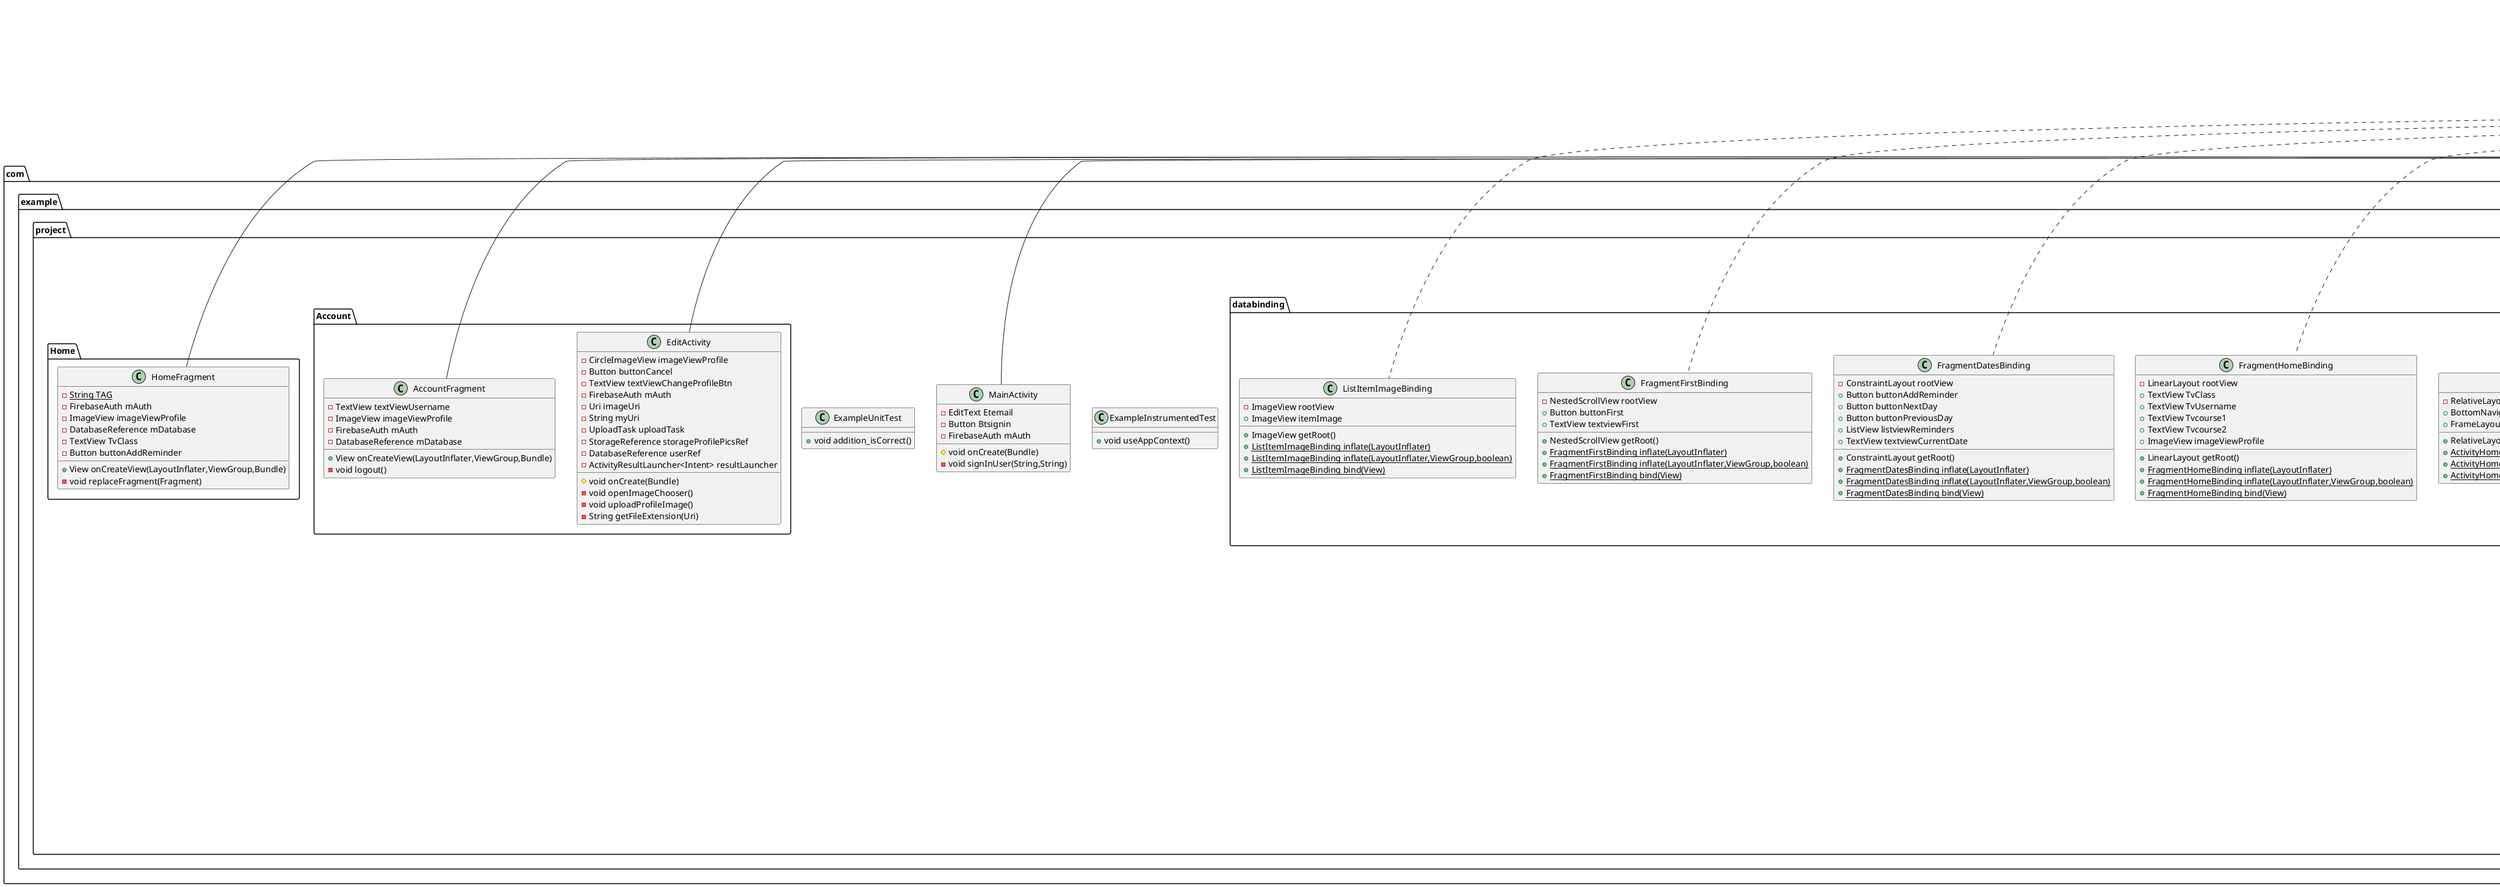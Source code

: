 @startuml
class com.example.project.Dates.Event {
- String id
- String userId
- String eventId
- String eventDate
- String eventTime
- String eventType
- String description
- boolean wantsNotification
+ String getId()
+ void setId(String)
+ String getUserId()
+ void setUserId(String)
+ String getEventId()
+ void setEventId(String)
+ String getEventDate()
+ void setEventDate(String)
+ String getEventTime()
+ void setEventTime(String)
+ String getEventType()
+ void setEventType(String)
+ String getDescription()
+ void setDescription(String)
+ boolean isWantsNotification()
+ void setWantsNotification(boolean)
}


class com.example.project.Chat.ChatAdapter {
- List<Chat> chatList
- Context context
- OnChatClickListener onChatClickListener
+ ChatViewHolder onCreateViewHolder(ViewGroup,int)
+ void onBindViewHolder(ChatViewHolder,int)
+ int getItemCount()
}


class com.example.project.Chat.ChatAdapter$ChatViewHolder {
+ TextView textViewName
+ TextView textViewDescription
}

interface com.example.project.Chat.ChatAdapter$OnChatClickListener {
~ void onChatClick(Chat)
}

class com.example.project.Chat.MessageAdapter {
- List<Message> messageList
+ MessageViewHolder onCreateViewHolder(ViewGroup,int)
+ void onBindViewHolder(MessageViewHolder,int)
+ int getItemCount()
}


class com.example.project.Chat.MessageAdapter$MessageViewHolder {
+ TextView textViewContent
+ TextView textViewSenderName
+ TextView textViewTimestamp
+ ImageView imageViewProfile
}

class com.example.project.Chat.Message {
- String id
- String content
- String senderId
- String senderName
- String senderProfileImage
- long timestamp
+ String getId()
+ String getContent()
+ String getSenderId()
+ String getSenderName()
+ String getSenderProfileImage()
+ long getTimestamp()
}


class com.example.project.InfoActivity {
~ DatabaseReference databaseReference
~ Spinner spinnerClass
~ EditText editTextUsername
# void onCreate(Bundle)
- void saveSelectedClass(String)
- void saveUserData(String,String,String)
}


class com.example.project.databinding.ActivityUploadSummaryBinding {
- LinearLayout rootView
+ Button btnBack
+ Button btnSelectImage
+ Button btnSubmitSummary
+ EditText editTextSummaryTitle
+ ImageView imageViewSummary
+ Spinner spinnerSubject
+ LinearLayout getRoot()
+ {static} ActivityUploadSummaryBinding inflate(LayoutInflater)
+ {static} ActivityUploadSummaryBinding inflate(LayoutInflater,ViewGroup,boolean)
+ {static} ActivityUploadSummaryBinding bind(View)
}


class com.example.project.databinding.ActivityProfessionsBinding {
- LinearLayout rootView
+ Button buttonBack
+ Button buttonUploadSummary
+ Button buttonUserSummaries
+ LinearLayout imagesContainer
+ LinearLayout main
+ Spinner spinnerSummaries
+ LinearLayout getRoot()
+ {static} ActivityProfessionsBinding inflate(LayoutInflater)
+ {static} ActivityProfessionsBinding inflate(LayoutInflater,ViewGroup,boolean)
+ {static} ActivityProfessionsBinding bind(View)
}


class com.example.project.Summaries.ProfessionsActivity {
~ FirebaseStorage storage
- LinearLayout imagesContainer
# void onCreate(Bundle)
}


class com.example.project.databinding.ActivityImageViewBinding {
- LinearLayout rootView
+ Button btnBack
+ ImageView imageView
+ LinearLayout getRoot()
+ {static} ActivityImageViewBinding inflate(LayoutInflater)
+ {static} ActivityImageViewBinding inflate(LayoutInflater,ViewGroup,boolean)
+ {static} ActivityImageViewBinding bind(View)
}


class com.example.project.Summaries.SummariesFragment {
+ View onCreateView(LayoutInflater,ViewGroup,Bundle)
}

class com.example.project.databinding.ActivityUserSummaryBinding {
- LinearLayout rootView
+ Button btnBack
+ ListView listViewSummaries
+ LinearLayout getRoot()
+ {static} ActivityUserSummaryBinding inflate(LayoutInflater)
+ {static} ActivityUserSummaryBinding inflate(LayoutInflater,ViewGroup,boolean)
+ {static} ActivityUserSummaryBinding bind(View)
}


class com.example.project.databinding.ActivityFullScreenImageBinding {
- FrameLayout rootView
+ Button buttonBackFullScreen
+ ImageView fullScreenImageView
+ FrameLayout getRoot()
+ {static} ActivityFullScreenImageBinding inflate(LayoutInflater)
+ {static} ActivityFullScreenImageBinding inflate(LayoutInflater,ViewGroup,boolean)
+ {static} ActivityFullScreenImageBinding bind(View)
}


class com.example.project.databinding.FragmentSummariesBinding {
- LinearLayout rootView
+ TextView citizen
+ ImageButton citizenimg
+ TextView eng
+ ImageButton engimg
+ TextView math
+ ImageButton mathimg
+ LinearLayout getRoot()
+ {static} FragmentSummariesBinding inflate(LayoutInflater)
+ {static} FragmentSummariesBinding inflate(LayoutInflater,ViewGroup,boolean)
+ {static} FragmentSummariesBinding bind(View)
}


class com.example.project.ExampleInstrumentedTest {
+ void useAppContext()
}

class com.example.project.databinding.ActivityMainBinding {
- ConstraintLayout rootView
+ Button Btcreate
+ Button Btsignin
+ EditText Etemail
+ EditText Etpass
+ ConstraintLayout getRoot()
+ {static} ActivityMainBinding inflate(LayoutInflater)
+ {static} ActivityMainBinding inflate(LayoutInflater,ViewGroup,boolean)
+ {static} ActivityMainBinding bind(View)
}


class com.example.project.Account.AccountFragment {
- TextView textViewUsername
- ImageView imageViewProfile
- FirebaseAuth mAuth
- DatabaseReference mDatabase
+ View onCreateView(LayoutInflater,ViewGroup,Bundle)
- void logout()
}


class com.example.project.databinding.ActivitySignupBinding {
- LinearLayout rootView
+ Button buttonSignup
+ EditText editTextEmail
+ EditText editTextPassword
+ LinearLayout getRoot()
+ {static} ActivitySignupBinding inflate(LayoutInflater)
+ {static} ActivitySignupBinding inflate(LayoutInflater,ViewGroup,boolean)
+ {static} ActivitySignupBinding bind(View)
}


class com.example.project.Chat.ChatDetailsActivity {
- RecyclerView recyclerViewMessages
- EditText editTextMessage
- ImageButton imageButtonSend
- MessageAdapter messageAdapter
- List<Message> messageList
- DatabaseReference databaseMessages
- DatabaseReference databaseUsers
- FirebaseAuth auth
- TextView textViewChatName
- TextView textViewChatTopic
- String chatId
# void onCreate(Bundle)
- void sendMessage()
}


class com.example.project.databinding.DialogAddReminderBinding {
- LinearLayout rootView
+ Button buttonCancel
+ Button buttonSave
+ CheckBox checkboxNotification
+ EditText edittextReminderName
+ TimePicker timePicker
+ LinearLayout getRoot()
+ {static} DialogAddReminderBinding inflate(LayoutInflater)
+ {static} DialogAddReminderBinding inflate(LayoutInflater,ViewGroup,boolean)
+ {static} DialogAddReminderBinding bind(View)
}


class com.example.project.Dates.AlarmReceiver {
- {static} String TAG
+ void onReceive(Context,Intent)
}


class com.example.project.Summaries.UploadSummaryActivity {
- {static} int PICK_IMAGE_REQUEST
- EditText editTextTitle
- Spinner spinnerSubject
- ImageView imageViewSummary
- Uri imageUri
- FirebaseAuth firebaseAuth
- FirebaseDatabase firebaseDatabase
- FirebaseStorage firebaseStorage
- String userName
# void onCreate(Bundle)
- void openFileChooser()
# void onActivityResult(int,int,Intent)
- void uploadSummary()
- void saveSummaryToDatabase(Map<String,Object>,ProgressDialog)
}


class com.example.project.Home.HomeFragment {
- {static} String TAG
- FirebaseAuth mAuth
- ImageView imageViewProfile
- DatabaseReference mDatabase
- TextView TvClass
- Button buttonAddReminder
+ View onCreateView(LayoutInflater,ViewGroup,Bundle)
- void replaceFragment(Fragment)
}


class com.example.project.databinding.FragmentSecondBinding {
- NestedScrollView rootView
+ Button buttonSecond
+ TextView textviewSecond
+ NestedScrollView getRoot()
+ {static} FragmentSecondBinding inflate(LayoutInflater)
+ {static} FragmentSecondBinding inflate(LayoutInflater,ViewGroup,boolean)
+ {static} FragmentSecondBinding bind(View)
}


class com.example.project.databinding.DialogAddChatBinding {
- LinearLayout rootView
+ EditText editTextChatDescription
+ EditText editTextChatName
+ LinearLayout getRoot()
+ {static} DialogAddChatBinding inflate(LayoutInflater)
+ {static} DialogAddChatBinding inflate(LayoutInflater,ViewGroup,boolean)
+ {static} DialogAddChatBinding bind(View)
}


class com.example.project.databinding.SummaryItemBinding {
- LinearLayout rootView
+ ImageView imageViewProfile
+ TextView textViewTitle
+ TextView textViewUserName
+ LinearLayout getRoot()
+ {static} SummaryItemBinding inflate(LayoutInflater)
+ {static} SummaryItemBinding inflate(LayoutInflater,ViewGroup,boolean)
+ {static} SummaryItemBinding bind(View)
}


class com.example.project.databinding.ActivityChatDetailsBinding {
- LinearLayout rootView
+ EditText editTextMessage
+ ImageButton imageButtonSend
+ RecyclerView recyclerViewMessages
+ TextView textViewName
+ TextView textViewTopic
+ LinearLayout getRoot()
+ {static} ActivityChatDetailsBinding inflate(LayoutInflater)
+ {static} ActivityChatDetailsBinding inflate(LayoutInflater,ViewGroup,boolean)
+ {static} ActivityChatDetailsBinding bind(View)
}


class com.example.project.Summaries.Summary {
- String title
- String userId
- String userName
- String subject
- String uploadTime
- String imageUrl
+ String getTitle()
+ void setTitle(String)
+ String getUserId()
+ void setUserId(String)
+ String getUserName()
+ void setUserName(String)
+ String getSubject()
+ void setSubject(String)
+ String getUploadTime()
+ void setUploadTime(String)
+ String getImageUrl()
+ void setImageUrl(String)
}


class com.example.project.databinding.ActivityEditBinding {
- RelativeLayout rootView
+ Button buttonCancel
+ Button buttonSave
+ CircleImageView imageViewProfile
+ RelativeLayout main
+ TextView textViewChangeProfileBtn
+ RelativeLayout getRoot()
+ {static} ActivityEditBinding inflate(LayoutInflater)
+ {static} ActivityEditBinding inflate(LayoutInflater,ViewGroup,boolean)
+ {static} ActivityEditBinding bind(View)
}


class com.example.project.Summaries.FullScreenImageActivity {
# void onCreate(Bundle)
}

class com.example.project.databinding.FragmentChatBinding {
- RelativeLayout rootView
+ Button buttonAddChat
+ RecyclerView recyclerView
+ RelativeLayout getRoot()
+ {static} FragmentChatBinding inflate(LayoutInflater)
+ {static} FragmentChatBinding inflate(LayoutInflater,ViewGroup,boolean)
+ {static} FragmentChatBinding bind(View)
}


class com.example.project.Summaries.UserSummaryActivity {
- ListView listViewSummaries
- List<Summary> summaryList
- SummaryAdapter adapter
# void onCreate(Bundle)
}


class com.example.project.databinding.FragmentAccountBinding {
- RelativeLayout rootView
+ Button buttonChangeProfilePicture
+ Button buttonLogout
+ ImageView imageViewProfile
+ TextView textViewClass
+ TextView textViewClassValue
+ TextView textViewDescription
+ TextView textViewDescriptionValue
+ TextView textViewEmail
+ TextView textViewUsername
+ TextView textViewUsernameValue
+ TextView textViewValue
+ RelativeLayout getRoot()
+ {static} FragmentAccountBinding inflate(LayoutInflater)
+ {static} FragmentAccountBinding inflate(LayoutInflater,ViewGroup,boolean)
+ {static} FragmentAccountBinding bind(View)
}


class com.example.project.Account.EditActivity {
- CircleImageView imageViewProfile
- Button buttonCancel
- TextView textViewChangeProfileBtn
- FirebaseAuth mAuth
- Uri imageUri
- String myUri
- UploadTask uploadTask
- StorageReference storageProfilePicsRef
- DatabaseReference userRef
- ActivityResultLauncher<Intent> resultLauncher
# void onCreate(Bundle)
- void openImageChooser()
- void uploadProfileImage()
- String getFileExtension(Uri)
}


class com.example.project.Chat.ChatFragment {
- RecyclerView recyclerView
- ChatAdapter chatAdapter
- List<Chat> chatList
- DatabaseReference databaseChats
- FirebaseAuth auth
+ View onCreateView(LayoutInflater,ViewGroup,Bundle)
- void showAddChatDialog()
- void addChat(String,String,String)
- void openChatDetails(Chat)
}


class com.example.project.databinding.ActivityInfoBinding {
- RelativeLayout rootView
+ Button buttonSubmit
+ EditText editTextCourses1
+ EditText editTextCourses2
+ EditText editTextUsername
+ Spinner spinnerClass
+ RelativeLayout getRoot()
+ {static} ActivityInfoBinding inflate(LayoutInflater)
+ {static} ActivityInfoBinding inflate(LayoutInflater,ViewGroup,boolean)
+ {static} ActivityInfoBinding bind(View)
}


class com.example.project.databinding.ChatItemBinding {
- LinearLayout rootView
+ TextView textViewDescription
+ TextView textViewName
+ LinearLayout getRoot()
+ {static} ChatItemBinding inflate(LayoutInflater)
+ {static} ChatItemBinding inflate(LayoutInflater,ViewGroup,boolean)
+ {static} ChatItemBinding bind(View)
}


class com.example.project.HomeActivity {
- {static} int REQUEST_CODE_SCHEDULE_EXACT_ALARM
- {static} String TAG
- BottomNavigationView.OnNavigationItemSelectedListener navListener
# void onCreate(Bundle)
- void loadFragment(Fragment)
- void checkExactAlarmPermission()
- void checkNotificationPermission()
# void onActivityResult(int,int,Intent)
}


class com.example.project.Dates.DatesFragment {
- {static} String TAG
- TextView currentDateTextView
- Button addReminderButton
- ListView remindersListView
- ArrayAdapter<String> remindersAdapter
- List<Event> remindersList
- FirebaseDatabase database
- DatabaseReference eventsRef
- FirebaseAuth mAuth
- Calendar calendar
- AlarmManager alarmManager
+ View onCreateView(LayoutInflater,ViewGroup,Bundle)
- void createNotificationChannel()
- void displayCurrentDate()
- void changeDay(int)
- void openAddReminderDialog()
- void setAlarm(String,int,int)
- void addReminderToFirebase(String,int,int,boolean)
- void loadRemindersForCurrentDate()
}


class com.example.project.databinding.MessageItemBinding {
- LinearLayout rootView
+ ImageView imageViewProfile
+ TextView textViewContent
+ TextView textViewSenderName
+ TextView textViewTimestamp
+ LinearLayout getRoot()
+ {static} MessageItemBinding inflate(LayoutInflater)
+ {static} MessageItemBinding inflate(LayoutInflater,ViewGroup,boolean)
+ {static} MessageItemBinding bind(View)
}


class com.example.project.ExampleUnitTest {
+ void addition_isCorrect()
}

class com.example.project.databinding.ContentImageViewBinding {
- ConstraintLayout rootView
+ ConstraintLayout getRoot()
+ {static} ContentImageViewBinding inflate(LayoutInflater)
+ {static} ContentImageViewBinding inflate(LayoutInflater,ViewGroup,boolean)
+ {static} ContentImageViewBinding bind(View)
}


class com.example.project.Summaries.SummaryAdapter {
- Context context
- List<Summary> summaries
+ View getView(int,View,ViewGroup)
}


class com.example.project.Summaries.ImageAdapter {
- Context context
- List<String> imageUrls
+ int getCount()
+ Object getItem(int)
+ long getItemId(int)
+ View getView(int,View,ViewGroup)
}


class com.example.project.Signup {
- FirebaseAuth mAuth
- Button buttonSignup
- EditText editTextEmail
# void onCreate(Bundle)
- void signUpUser(String,String)
}


class com.example.project.databinding.ActivityHomeBinding {
- RelativeLayout rootView
+ BottomNavigationView bottomNavigationView
+ FrameLayout fragmentContainer
+ RelativeLayout getRoot()
+ {static} ActivityHomeBinding inflate(LayoutInflater)
+ {static} ActivityHomeBinding inflate(LayoutInflater,ViewGroup,boolean)
+ {static} ActivityHomeBinding bind(View)
}


class com.example.project.MainActivity {
- EditText Etemail
- Button Btsignin
- FirebaseAuth mAuth
# void onCreate(Bundle)
- void signInUser(String,String)
}


class com.example.project.databinding.FragmentHomeBinding {
- LinearLayout rootView
+ TextView TvClass
+ TextView TvUsername
+ TextView Tvcourse1
+ TextView Tvcourse2
+ ImageView imageViewProfile
+ LinearLayout getRoot()
+ {static} FragmentHomeBinding inflate(LayoutInflater)
+ {static} FragmentHomeBinding inflate(LayoutInflater,ViewGroup,boolean)
+ {static} FragmentHomeBinding bind(View)
}


class com.example.project.Summaries.ImageViewActivity {
# void onCreate(Bundle)
}

class com.example.project.databinding.FragmentDatesBinding {
- ConstraintLayout rootView
+ Button buttonAddReminder
+ Button buttonNextDay
+ Button buttonPreviousDay
+ ListView listviewReminders
+ TextView textviewCurrentDate
+ ConstraintLayout getRoot()
+ {static} FragmentDatesBinding inflate(LayoutInflater)
+ {static} FragmentDatesBinding inflate(LayoutInflater,ViewGroup,boolean)
+ {static} FragmentDatesBinding bind(View)
}


class com.example.project.databinding.FragmentFirstBinding {
- NestedScrollView rootView
+ Button buttonFirst
+ TextView textviewFirst
+ NestedScrollView getRoot()
+ {static} FragmentFirstBinding inflate(LayoutInflater)
+ {static} FragmentFirstBinding inflate(LayoutInflater,ViewGroup,boolean)
+ {static} FragmentFirstBinding bind(View)
}


class com.example.project.databinding.ListItemImageBinding {
- ImageView rootView
+ ImageView itemImage
+ ImageView getRoot()
+ {static} ListItemImageBinding inflate(LayoutInflater)
+ {static} ListItemImageBinding inflate(LayoutInflater,ViewGroup,boolean)
+ {static} ListItemImageBinding bind(View)
}




com.example.project.Chat.Adapter <|-- com.example.project.Chat.ChatAdapter
com.example.project.Chat.ChatAdapter +.. com.example.project.Chat.ChatAdapter$ChatViewHolder
com.example.project.Chat.ViewHolder <|-- com.example.project.Chat.ChatAdapter$ChatViewHolder
com.example.project.Chat.ChatAdapter +.. com.example.project.Chat.ChatAdapter$OnChatClickListener
com.example.project.Chat.Adapter <|-- com.example.project.Chat.MessageAdapter
com.example.project.Chat.MessageAdapter +.. com.example.project.Chat.MessageAdapter$MessageViewHolder
com.example.project.Chat.ViewHolder <|-- com.example.project.Chat.MessageAdapter$MessageViewHolder
androidx.appcompat.app.AppCompatActivity <|-- com.example.project.InfoActivity
androidx.viewbinding.ViewBinding <|.. com.example.project.databinding.ActivityUploadSummaryBinding
androidx.viewbinding.ViewBinding <|.. com.example.project.databinding.ActivityProfessionsBinding
androidx.appcompat.app.AppCompatActivity <|-- com.example.project.Summaries.ProfessionsActivity
androidx.viewbinding.ViewBinding <|.. com.example.project.databinding.ActivityImageViewBinding
androidx.fragment.app.Fragment <|-- com.example.project.Summaries.SummariesFragment
androidx.viewbinding.ViewBinding <|.. com.example.project.databinding.ActivityUserSummaryBinding
androidx.viewbinding.ViewBinding <|.. com.example.project.databinding.ActivityFullScreenImageBinding
androidx.viewbinding.ViewBinding <|.. com.example.project.databinding.FragmentSummariesBinding
androidx.viewbinding.ViewBinding <|.. com.example.project.databinding.ActivityMainBinding
androidx.fragment.app.Fragment <|-- com.example.project.Account.AccountFragment
androidx.viewbinding.ViewBinding <|.. com.example.project.databinding.ActivitySignupBinding
androidx.appcompat.app.AppCompatActivity <|-- com.example.project.Chat.ChatDetailsActivity
androidx.viewbinding.ViewBinding <|.. com.example.project.databinding.DialogAddReminderBinding
android.content.BroadcastReceiver <|-- com.example.project.Dates.AlarmReceiver
androidx.appcompat.app.AppCompatActivity <|-- com.example.project.Summaries.UploadSummaryActivity
androidx.fragment.app.Fragment <|-- com.example.project.Home.HomeFragment
androidx.viewbinding.ViewBinding <|.. com.example.project.databinding.FragmentSecondBinding
androidx.viewbinding.ViewBinding <|.. com.example.project.databinding.DialogAddChatBinding
androidx.viewbinding.ViewBinding <|.. com.example.project.databinding.SummaryItemBinding
androidx.viewbinding.ViewBinding <|.. com.example.project.databinding.ActivityChatDetailsBinding
androidx.viewbinding.ViewBinding <|.. com.example.project.databinding.ActivityEditBinding
androidx.appcompat.app.AppCompatActivity <|-- com.example.project.Summaries.FullScreenImageActivity
androidx.viewbinding.ViewBinding <|.. com.example.project.databinding.FragmentChatBinding
androidx.appcompat.app.AppCompatActivity <|-- com.example.project.Summaries.UserSummaryActivity
androidx.viewbinding.ViewBinding <|.. com.example.project.databinding.FragmentAccountBinding
androidx.appcompat.app.AppCompatActivity <|-- com.example.project.Account.EditActivity
androidx.fragment.app.Fragment <|-- com.example.project.Chat.ChatFragment
androidx.viewbinding.ViewBinding <|.. com.example.project.databinding.ActivityInfoBinding
androidx.viewbinding.ViewBinding <|.. com.example.project.databinding.ChatItemBinding
androidx.appcompat.app.AppCompatActivity <|-- com.example.project.HomeActivity
androidx.fragment.app.Fragment <|-- com.example.project.Dates.DatesFragment
androidx.viewbinding.ViewBinding <|.. com.example.project.databinding.MessageItemBinding
androidx.viewbinding.ViewBinding <|.. com.example.project.databinding.ContentImageViewBinding
android.widget.ArrayAdapter <|-- com.example.project.Summaries.SummaryAdapter
android.widget.BaseAdapter <|-- com.example.project.Summaries.ImageAdapter
androidx.appcompat.app.AppCompatActivity <|-- com.example.project.Signup
androidx.viewbinding.ViewBinding <|.. com.example.project.databinding.ActivityHomeBinding
androidx.appcompat.app.AppCompatActivity <|-- com.example.project.MainActivity
androidx.viewbinding.ViewBinding <|.. com.example.project.databinding.FragmentHomeBinding
androidx.appcompat.app.AppCompatActivity <|-- com.example.project.Summaries.ImageViewActivity
androidx.viewbinding.ViewBinding <|.. com.example.project.databinding.FragmentDatesBinding
androidx.viewbinding.ViewBinding <|.. com.example.project.databinding.FragmentFirstBinding
androidx.viewbinding.ViewBinding <|.. com.example.project.databinding.ListItemImageBinding
@enduml
